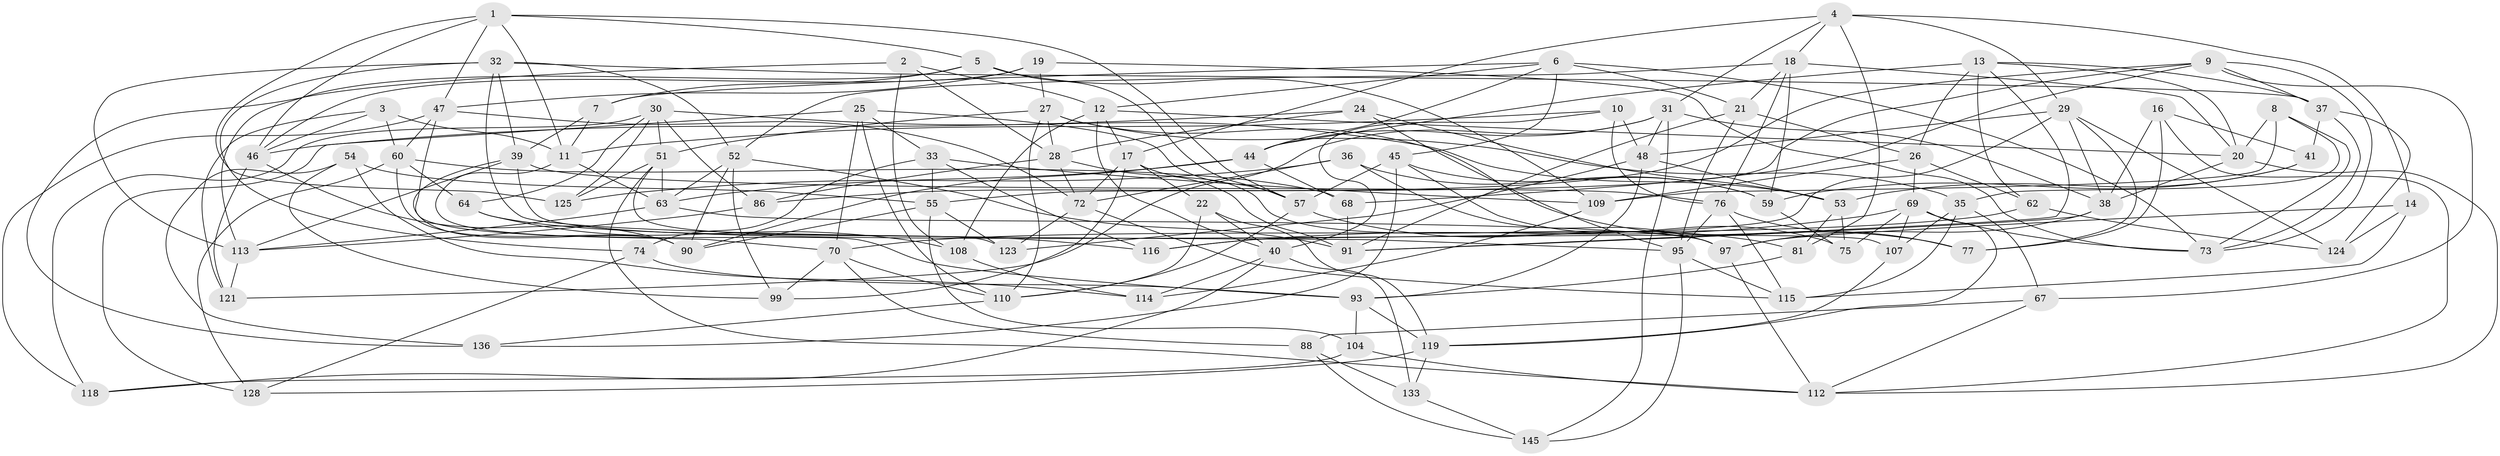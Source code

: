 // original degree distribution, {4: 1.0}
// Generated by graph-tools (version 1.1) at 2025/11/02/27/25 16:11:43]
// undirected, 93 vertices, 236 edges
graph export_dot {
graph [start="1"]
  node [color=gray90,style=filled];
  1 [super="+83"];
  2;
  3;
  4 [super="+43"];
  5 [super="+42"];
  6 [super="+120"];
  7;
  8;
  9 [super="+23"];
  10;
  11 [super="+49"];
  12 [super="+132"];
  13 [super="+15"];
  14;
  16;
  17 [super="+122"];
  18 [super="+89"];
  19;
  20 [super="+61"];
  21 [super="+79"];
  22;
  24;
  25 [super="+92"];
  26 [super="+144"];
  27 [super="+138"];
  28 [super="+58"];
  29 [super="+141"];
  30 [super="+80"];
  31 [super="+101"];
  32 [super="+34"];
  33 [super="+50"];
  35 [super="+56"];
  36;
  37 [super="+65"];
  38 [super="+98"];
  39 [super="+84"];
  40 [super="+85"];
  41;
  44 [super="+87"];
  45 [super="+129"];
  46 [super="+143"];
  47 [super="+71"];
  48 [super="+66"];
  51 [super="+111"];
  52 [super="+131"];
  53 [super="+82"];
  54;
  55 [super="+134"];
  57 [super="+96"];
  59 [super="+103"];
  60 [super="+100"];
  62;
  63 [super="+78"];
  64;
  67;
  68;
  69 [super="+106"];
  70 [super="+130"];
  72 [super="+148"];
  73 [super="+94"];
  74;
  75;
  76 [super="+105"];
  77;
  81;
  86;
  88;
  90 [super="+142"];
  91 [super="+102"];
  93 [super="+127"];
  95 [super="+139"];
  97 [super="+126"];
  99;
  104;
  107;
  108;
  109 [super="+140"];
  110 [super="+117"];
  112 [super="+146"];
  113 [super="+135"];
  114;
  115 [super="+137"];
  116;
  118;
  119 [super="+147"];
  121;
  123;
  124;
  125;
  128;
  133;
  136;
  145;
  1 -- 47;
  1 -- 5;
  1 -- 125;
  1 -- 46;
  1 -- 57;
  1 -- 11;
  2 -- 136;
  2 -- 108;
  2 -- 12;
  2 -- 28;
  3 -- 121;
  3 -- 46;
  3 -- 11;
  3 -- 60;
  4 -- 31;
  4 -- 14;
  4 -- 81;
  4 -- 17;
  4 -- 18;
  4 -- 29;
  5 -- 109 [weight=2];
  5 -- 57;
  5 -- 113;
  5 -- 7;
  6 -- 45;
  6 -- 7;
  6 -- 73;
  6 -- 44;
  6 -- 21;
  6 -- 12;
  7 -- 39;
  7 -- 11;
  8 -- 109;
  8 -- 20;
  8 -- 73;
  8 -- 35;
  9 -- 55;
  9 -- 86;
  9 -- 73;
  9 -- 67;
  9 -- 68;
  9 -- 37;
  10 -- 76;
  10 -- 40;
  10 -- 48;
  10 -- 11;
  11 -- 93;
  11 -- 63;
  12 -- 108;
  12 -- 40;
  12 -- 20;
  12 -- 17;
  13 -- 37;
  13 -- 91;
  13 -- 20;
  13 -- 62;
  13 -- 44;
  13 -- 26;
  14 -- 97;
  14 -- 124;
  14 -- 115;
  16 -- 41;
  16 -- 112;
  16 -- 77;
  16 -- 38;
  17 -- 97;
  17 -- 99;
  17 -- 72;
  17 -- 22;
  18 -- 20;
  18 -- 59;
  18 -- 76;
  18 -- 21;
  18 -- 52;
  19 -- 73;
  19 -- 27;
  19 -- 47;
  19 -- 46;
  20 -- 112;
  20 -- 38;
  21 -- 95;
  21 -- 91;
  21 -- 26 [weight=2];
  22 -- 110;
  22 -- 40;
  22 -- 119;
  24 -- 28;
  24 -- 46;
  24 -- 53;
  24 -- 95;
  25 -- 128;
  25 -- 57;
  25 -- 33 [weight=2];
  25 -- 110;
  25 -- 70;
  26 -- 69;
  26 -- 62;
  26 -- 109;
  27 -- 77;
  27 -- 35;
  27 -- 110;
  27 -- 51;
  27 -- 28;
  28 -- 72;
  28 -- 91;
  28 -- 86;
  29 -- 38;
  29 -- 48;
  29 -- 116;
  29 -- 124;
  29 -- 77;
  30 -- 125;
  30 -- 86;
  30 -- 51;
  30 -- 64;
  30 -- 118;
  30 -- 53;
  31 -- 48;
  31 -- 121;
  31 -- 145;
  31 -- 44;
  31 -- 38;
  32 -- 74;
  32 -- 39;
  32 -- 113;
  32 -- 52;
  32 -- 37;
  32 -- 95;
  33 -- 55;
  33 -- 74;
  33 -- 116;
  33 -- 109;
  35 -- 107;
  35 -- 115 [weight=2];
  35 -- 67;
  36 -- 59;
  36 -- 125;
  36 -- 97;
  36 -- 72;
  37 -- 41;
  37 -- 124;
  37 -- 73;
  38 -- 91;
  38 -- 97;
  39 -- 107;
  39 -- 76;
  39 -- 90;
  39 -- 113;
  40 -- 118;
  40 -- 114;
  40 -- 133;
  41 -- 53;
  41 -- 59;
  44 -- 68;
  44 -- 90;
  44 -- 63;
  45 -- 136;
  45 -- 57;
  45 -- 59 [weight=2];
  45 -- 75;
  46 -- 90;
  46 -- 121;
  47 -- 118;
  47 -- 60;
  47 -- 72;
  47 -- 70;
  48 -- 123;
  48 -- 93;
  48 -- 53;
  51 -- 123;
  51 -- 63;
  51 -- 112;
  51 -- 125;
  52 -- 99;
  52 -- 91;
  52 -- 63;
  52 -- 90;
  53 -- 75;
  53 -- 81;
  54 -- 114;
  54 -- 136;
  54 -- 99;
  54 -- 55;
  55 -- 104;
  55 -- 90;
  55 -- 123;
  57 -- 81;
  57 -- 110;
  59 -- 75;
  60 -- 90;
  60 -- 68;
  60 -- 64;
  60 -- 128;
  62 -- 70;
  62 -- 124;
  63 -- 113;
  63 -- 97;
  64 -- 116;
  64 -- 108;
  67 -- 88;
  67 -- 112;
  68 -- 91;
  69 -- 116;
  69 -- 73;
  69 -- 107;
  69 -- 75;
  69 -- 119;
  70 -- 110;
  70 -- 88;
  70 -- 99;
  72 -- 115;
  72 -- 123;
  74 -- 93;
  74 -- 128;
  76 -- 77;
  76 -- 115;
  76 -- 95;
  81 -- 93;
  86 -- 113;
  88 -- 145;
  88 -- 133;
  93 -- 104;
  93 -- 119;
  95 -- 115;
  95 -- 145;
  97 -- 112;
  104 -- 112;
  104 -- 118;
  107 -- 119;
  108 -- 114;
  109 -- 114;
  110 -- 136;
  113 -- 121;
  119 -- 133;
  119 -- 128;
  133 -- 145;
}
